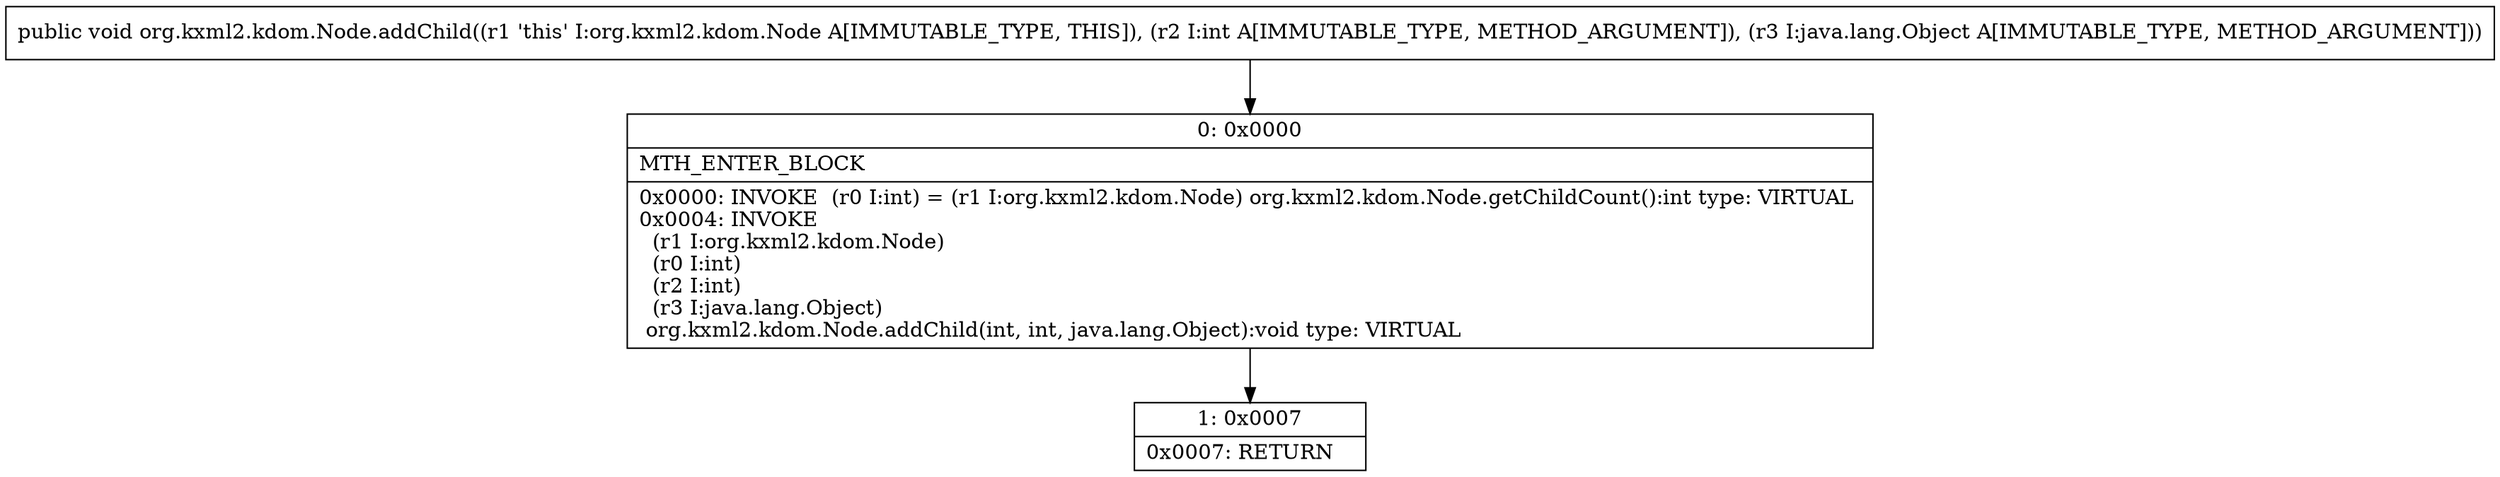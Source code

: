 digraph "CFG fororg.kxml2.kdom.Node.addChild(ILjava\/lang\/Object;)V" {
Node_0 [shape=record,label="{0\:\ 0x0000|MTH_ENTER_BLOCK\l|0x0000: INVOKE  (r0 I:int) = (r1 I:org.kxml2.kdom.Node) org.kxml2.kdom.Node.getChildCount():int type: VIRTUAL \l0x0004: INVOKE  \l  (r1 I:org.kxml2.kdom.Node)\l  (r0 I:int)\l  (r2 I:int)\l  (r3 I:java.lang.Object)\l org.kxml2.kdom.Node.addChild(int, int, java.lang.Object):void type: VIRTUAL \l}"];
Node_1 [shape=record,label="{1\:\ 0x0007|0x0007: RETURN   \l}"];
MethodNode[shape=record,label="{public void org.kxml2.kdom.Node.addChild((r1 'this' I:org.kxml2.kdom.Node A[IMMUTABLE_TYPE, THIS]), (r2 I:int A[IMMUTABLE_TYPE, METHOD_ARGUMENT]), (r3 I:java.lang.Object A[IMMUTABLE_TYPE, METHOD_ARGUMENT])) }"];
MethodNode -> Node_0;
Node_0 -> Node_1;
}

